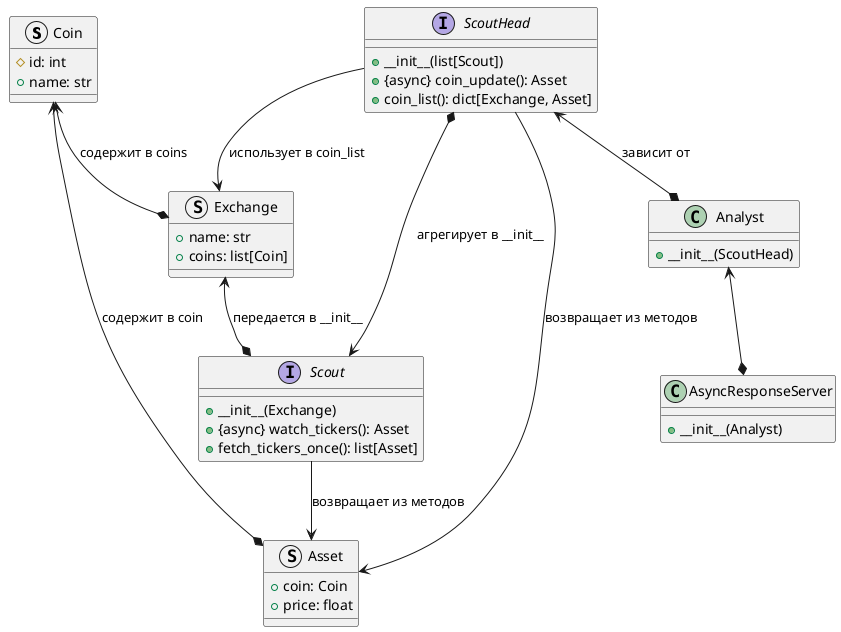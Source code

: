 @startuml
allow_mixing

struct Coin {
  #id: int
  +name: str
}

struct Exchange {
  +name: str
  +coins: list[Coin]
}

struct Asset {
  +coin: Coin
  +price: float
}

' Развернул связи структур
Coin <--* Exchange : содержит в coins
Coin <--* Asset : содержит в coin

interface Scout {
  + __init__(Exchange)
  + {async} watch_tickers(): Asset
  + fetch_tickers_once(): list[Asset]
}

' Развернул связи Scout
Exchange <--* Scout : передается в __init__
Scout --> Asset : возвращает из методов

interface ScoutHead {
  + __init__(list[Scout])
  + {async} coin_update(): Asset
  + coin_list(): dict[Exchange, Asset]
}

' Развернул связи ScoutHead
Scout <--* ScoutHead : агрегирует в __init__
ScoutHead --> Asset : возвращает из методов
ScoutHead --> Exchange : использует в coin_list

class Analyst {
  + __init__(ScoutHead)
}

' Развернул связь Analyst
ScoutHead <--* Analyst : зависит от


class AsyncResponseServer{
  +__init__(Analyst)
}

AsyncResponseServer *-up-> Analyst 

@enduml